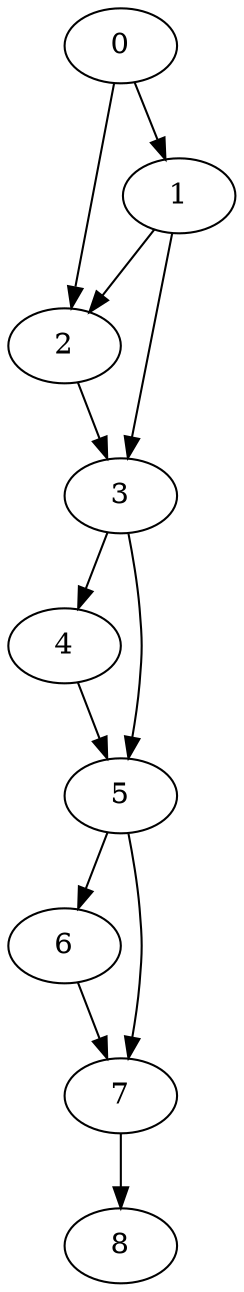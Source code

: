 digraph {
	0
	1
	2
	3
	4
	5
	6
	7
	8
	3 -> 4
	3 -> 5
	4 -> 5
	5 -> 6
	6 -> 7
	5 -> 7
	0 -> 2
	1 -> 2
	1 -> 3
	2 -> 3
	0 -> 1
	7 -> 8
}
